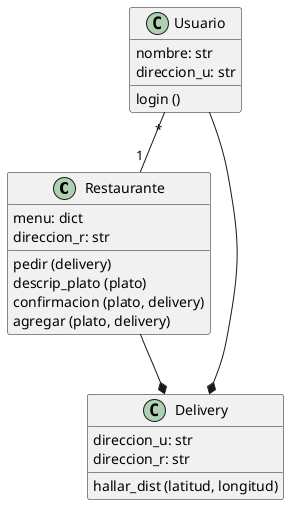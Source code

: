 @startuml

Class Restaurante {
menu: dict
direccion_r: str
pedir (delivery)
descrip_plato (plato)
confirmacion (plato, delivery)
agregar (plato, delivery)
}

Class Usuario {
nombre: str
direccion_u: str
login ()
}

Class Delivery {

direccion_u: str
direccion_r: str
hallar_dist (latitud, longitud)

}

Usuario --* Delivery
Restaurante --* Delivery
Usuario "*"--"1" Restaurante

@enduml